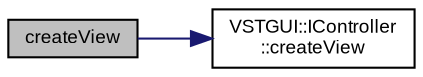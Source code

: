 digraph "createView"
{
  bgcolor="transparent";
  edge [fontname="Arial",fontsize="9",labelfontname="Arial",labelfontsize="9"];
  node [fontname="Arial",fontsize="9",shape=record];
  rankdir="LR";
  Node1 [label="createView",height=0.2,width=0.4,color="black", fillcolor="grey75", style="filled" fontcolor="black"];
  Node1 -> Node2 [color="midnightblue",fontsize="9",style="solid",fontname="Arial"];
  Node2 [label="VSTGUI::IController\l::createView",height=0.2,width=0.4,color="black",URL="$class_v_s_t_g_u_i_1_1_i_controller.html#a7b72e7a48bb34e49e7d086b7c2adca88"];
}
